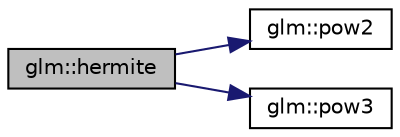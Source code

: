 digraph "glm::hermite"
{
 // LATEX_PDF_SIZE
  edge [fontname="Helvetica",fontsize="10",labelfontname="Helvetica",labelfontsize="10"];
  node [fontname="Helvetica",fontsize="10",shape=record];
  rankdir="LR";
  Node1 [label="glm::hermite",height=0.2,width=0.4,color="black", fillcolor="grey75", style="filled", fontcolor="black",tooltip=" "];
  Node1 -> Node2 [color="midnightblue",fontsize="10",style="solid",fontname="Helvetica"];
  Node2 [label="glm::pow2",height=0.2,width=0.4,color="black", fillcolor="white", style="filled",URL="$group__gtx__optimum__pow.html#ga19aaff3213bf23bdec3ef124ace237e9",tooltip=" "];
  Node1 -> Node3 [color="midnightblue",fontsize="10",style="solid",fontname="Helvetica"];
  Node3 [label="glm::pow3",height=0.2,width=0.4,color="black", fillcolor="white", style="filled",URL="$group__gtx__optimum__pow.html#ga35689d03cd434d6ea819f1942d3bf82e",tooltip=" "];
}
